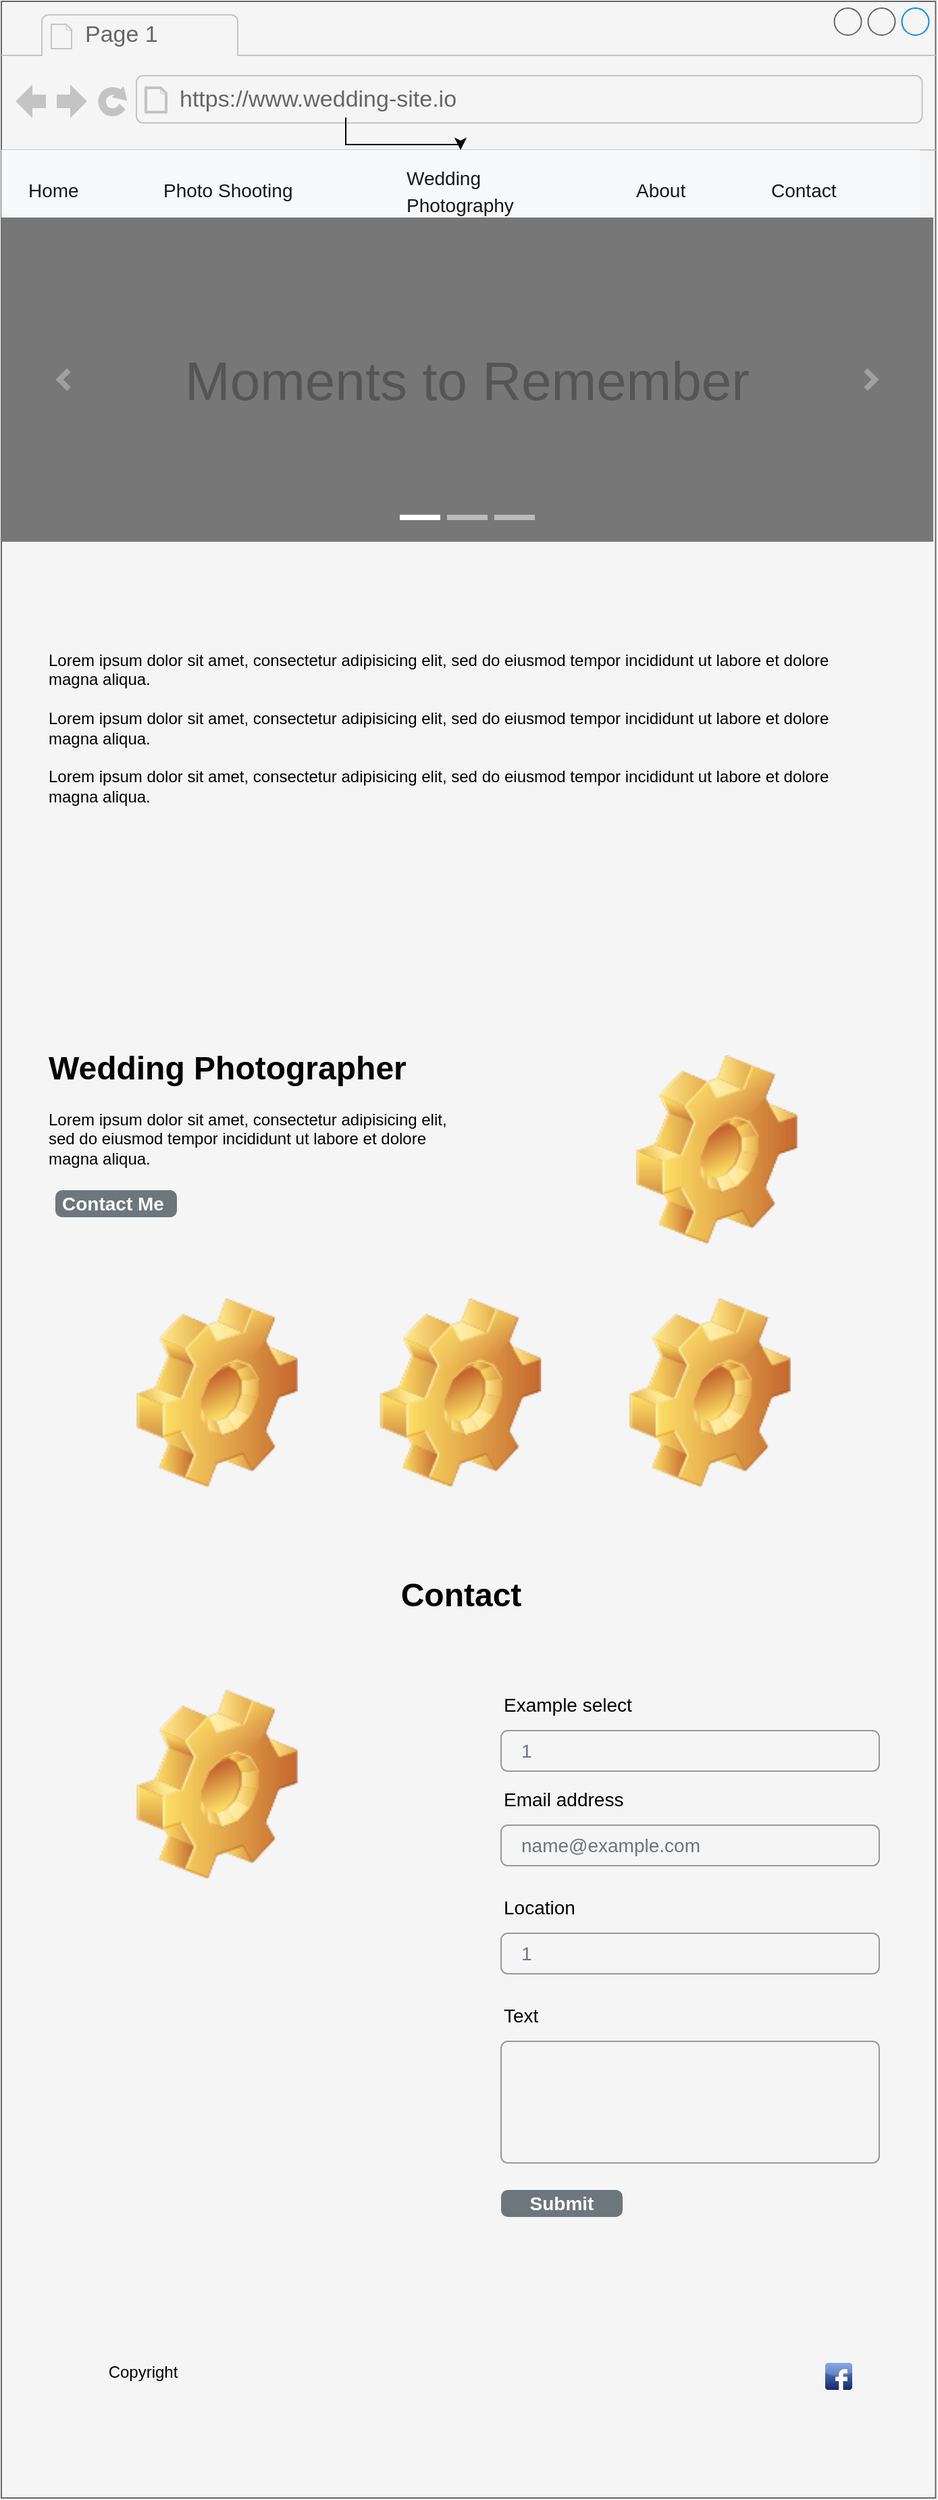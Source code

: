 <mxfile version="21.6.5" type="device">
  <diagram name="Page-1" id="x0cdPSlds7FfaECbZTO7">
    <mxGraphModel dx="1688" dy="2799" grid="1" gridSize="10" guides="1" tooltips="1" connect="1" arrows="1" fold="1" page="1" pageScale="1" pageWidth="850" pageHeight="1100" math="0" shadow="0">
      <root>
        <mxCell id="0" />
        <mxCell id="1" parent="0" />
        <mxCell id="kEZ27IXDPpFlflSbEMM7-1" value="" style="strokeWidth=1;shadow=0;dashed=0;align=center;html=1;shape=mxgraph.mockup.containers.browserWindow;rSize=0;strokeColor2=#008cff;strokeColor3=#c4c4c4;mainText=,;recursiveResize=0;fillColor=#f5f5f5;strokeColor=#666666;fontColor=#333333;" parent="1" vertex="1">
          <mxGeometry x="-500" y="-2180" width="691.75" height="1848" as="geometry" />
        </mxCell>
        <mxCell id="kEZ27IXDPpFlflSbEMM7-2" value="Page 1" style="strokeWidth=1;shadow=0;dashed=0;align=center;html=1;shape=mxgraph.mockup.containers.anchor;fontSize=17;fontColor=#666666;align=left;whiteSpace=wrap;" parent="kEZ27IXDPpFlflSbEMM7-1" vertex="1">
          <mxGeometry x="60" y="12" width="110" height="26" as="geometry" />
        </mxCell>
        <mxCell id="h9q51YocUdMzCIQfMOK--1" value="" style="edgeStyle=orthogonalEdgeStyle;rounded=0;orthogonalLoop=1;jettySize=auto;html=1;" edge="1" parent="kEZ27IXDPpFlflSbEMM7-1" source="kEZ27IXDPpFlflSbEMM7-3" target="kEZ27IXDPpFlflSbEMM7-4">
          <mxGeometry relative="1" as="geometry" />
        </mxCell>
        <mxCell id="kEZ27IXDPpFlflSbEMM7-3" value="https://www.wedding-site.io" style="strokeWidth=1;shadow=0;dashed=0;align=center;html=1;shape=mxgraph.mockup.containers.anchor;rSize=0;fontSize=17;fontColor=#666666;align=left;" parent="kEZ27IXDPpFlflSbEMM7-1" vertex="1">
          <mxGeometry x="130" y="60" width="250" height="26" as="geometry" />
        </mxCell>
        <mxCell id="kEZ27IXDPpFlflSbEMM7-4" value="" style="html=1;shadow=0;dashed=0;fillColor=#F8F9FA;strokeColor=none;fontSize=16;fontColor=#7C7C7D;align=right;spacing=15;" parent="kEZ27IXDPpFlflSbEMM7-1" vertex="1">
          <mxGeometry y="110" width="680" height="60" as="geometry" />
        </mxCell>
        <mxCell id="kEZ27IXDPpFlflSbEMM7-5" value="&lt;font style=&quot;font-size: 14px;&quot;&gt;Wedding Photography&lt;/font&gt;" style="strokeColor=none;html=1;whiteSpace=wrap;fillColor=none;fontColor=#181819;align=left;fontSize=16;spacing=10;" parent="kEZ27IXDPpFlflSbEMM7-4" vertex="1">
          <mxGeometry width="130" height="40" relative="1" as="geometry">
            <mxPoint x="290" y="10" as="offset" />
          </mxGeometry>
        </mxCell>
        <mxCell id="kEZ27IXDPpFlflSbEMM7-6" value="Home" style="strokeColor=none;html=1;whiteSpace=wrap;fillColor=none;fontColor=#181819;align=left;fontSize=14;spacing=10;" parent="kEZ27IXDPpFlflSbEMM7-4" vertex="1">
          <mxGeometry width="60" height="40" relative="1" as="geometry">
            <mxPoint x="10" y="10" as="offset" />
          </mxGeometry>
        </mxCell>
        <mxCell id="kEZ27IXDPpFlflSbEMM7-17" value="Photo Shooting" style="strokeColor=none;html=1;whiteSpace=wrap;fillColor=none;fontColor=#181819;align=left;fontSize=14;spacing=10;" parent="kEZ27IXDPpFlflSbEMM7-4" vertex="1">
          <mxGeometry width="120" height="40" relative="1" as="geometry">
            <mxPoint x="110" y="10" as="offset" />
          </mxGeometry>
        </mxCell>
        <mxCell id="kEZ27IXDPpFlflSbEMM7-63" value="About" style="strokeColor=none;html=1;whiteSpace=wrap;fillColor=none;fontColor=#181819;align=left;fontSize=14;spacing=10;" parent="kEZ27IXDPpFlflSbEMM7-4" vertex="1">
          <mxGeometry width="60" height="50" relative="1" as="geometry">
            <mxPoint x="460" y="5" as="offset" />
          </mxGeometry>
        </mxCell>
        <mxCell id="kEZ27IXDPpFlflSbEMM7-64" value="Contact" style="strokeColor=none;html=1;whiteSpace=wrap;fillColor=none;fontColor=#181819;align=left;fontSize=14;spacing=10;" parent="kEZ27IXDPpFlflSbEMM7-4" vertex="1">
          <mxGeometry width="60" height="40" relative="1" as="geometry">
            <mxPoint x="560" y="10" as="offset" />
          </mxGeometry>
        </mxCell>
        <mxCell id="kEZ27IXDPpFlflSbEMM7-71" value="&lt;h1&gt;&lt;br&gt;&lt;/h1&gt;Lorem ipsum dolor sit amet, consectetur adipisicing elit, sed do eiusmod tempor incididunt ut labore et dolore magna aliqua.&lt;br&gt;&lt;br&gt;Lorem ipsum dolor sit amet, consectetur adipisicing elit, sed do eiusmod tempor incididunt ut labore et dolore magna aliqua.&lt;br&gt;&lt;br&gt;Lorem ipsum dolor sit amet, consectetur adipisicing elit, sed do eiusmod tempor incididunt ut labore et dolore magna aliqua." style="text;html=1;strokeColor=none;fillColor=none;spacing=5;spacingTop=-20;whiteSpace=wrap;overflow=hidden;rounded=0;" parent="kEZ27IXDPpFlflSbEMM7-1" vertex="1">
          <mxGeometry x="30" y="430" width="620" height="210" as="geometry" />
        </mxCell>
        <mxCell id="kEZ27IXDPpFlflSbEMM7-72" value="" style="shape=image;html=1;verticalAlign=top;verticalLabelPosition=bottom;labelBackgroundColor=#ffffff;imageAspect=0;aspect=fixed;image=https://cdn0.iconfinder.com/data/icons/PRACTIKA/128/testimonial.png" parent="kEZ27IXDPpFlflSbEMM7-1" vertex="1">
          <mxGeometry x="276" y="630" width="128" height="128" as="geometry" />
        </mxCell>
        <mxCell id="kEZ27IXDPpFlflSbEMM7-65" value="Moments to Remember" style="html=1;shadow=0;dashed=0;strokeColor=none;strokeWidth=1;fillColor=#777777;fontColor=#555555;whiteSpace=wrap;align=center;verticalAlign=middle;fontStyle=0;fontSize=40;" parent="kEZ27IXDPpFlflSbEMM7-1" vertex="1">
          <mxGeometry y="160" width="690" height="240" as="geometry" />
        </mxCell>
        <mxCell id="kEZ27IXDPpFlflSbEMM7-66" value="" style="html=1;verticalLabelPosition=bottom;labelBackgroundColor=#ffffff;verticalAlign=top;shadow=0;dashed=0;strokeWidth=4;shape=mxgraph.ios7.misc.more;strokeColor=#a0a0a0;" parent="kEZ27IXDPpFlflSbEMM7-65" vertex="1">
          <mxGeometry x="1" y="0.5" width="7" height="14" relative="1" as="geometry">
            <mxPoint x="-50" y="-7" as="offset" />
          </mxGeometry>
        </mxCell>
        <mxCell id="kEZ27IXDPpFlflSbEMM7-67" value="" style="flipH=1;html=1;verticalLabelPosition=bottom;labelBackgroundColor=#ffffff;verticalAlign=top;shadow=0;dashed=0;strokeWidth=4;shape=mxgraph.ios7.misc.more;strokeColor=#a0a0a0;" parent="kEZ27IXDPpFlflSbEMM7-65" vertex="1">
          <mxGeometry y="0.5" width="7" height="14" relative="1" as="geometry">
            <mxPoint x="43" y="-7" as="offset" />
          </mxGeometry>
        </mxCell>
        <mxCell id="kEZ27IXDPpFlflSbEMM7-68" value="" style="html=1;shadow=0;strokeColor=none;fillColor=#ffffff;" parent="kEZ27IXDPpFlflSbEMM7-65" vertex="1">
          <mxGeometry x="0.5" y="1" width="30" height="4" relative="1" as="geometry">
            <mxPoint x="-50" y="-20" as="offset" />
          </mxGeometry>
        </mxCell>
        <mxCell id="kEZ27IXDPpFlflSbEMM7-69" value="" style="html=1;shadow=0;strokeColor=none;fillColor=#BBBBBB;" parent="kEZ27IXDPpFlflSbEMM7-65" vertex="1">
          <mxGeometry x="0.5" y="1" width="30" height="4" relative="1" as="geometry">
            <mxPoint x="-15" y="-20" as="offset" />
          </mxGeometry>
        </mxCell>
        <mxCell id="kEZ27IXDPpFlflSbEMM7-70" value="" style="html=1;shadow=0;strokeColor=none;fillColor=#BBBBBB;" parent="kEZ27IXDPpFlflSbEMM7-65" vertex="1">
          <mxGeometry x="0.5" y="1" width="30" height="4" relative="1" as="geometry">
            <mxPoint x="20" y="-20" as="offset" />
          </mxGeometry>
        </mxCell>
        <mxCell id="kEZ27IXDPpFlflSbEMM7-73" value="&lt;h1&gt;Wedding Photographer&lt;/h1&gt;&lt;p&gt;Lorem ipsum dolor sit amet, consectetur adipisicing elit, sed do eiusmod tempor incididunt ut labore et dolore magna aliqua.&lt;/p&gt;" style="text;html=1;strokeColor=none;fillColor=none;spacing=5;spacingTop=-20;whiteSpace=wrap;overflow=hidden;rounded=0;" parent="kEZ27IXDPpFlflSbEMM7-1" vertex="1">
          <mxGeometry x="30" y="770" width="320" height="120" as="geometry" />
        </mxCell>
        <mxCell id="kEZ27IXDPpFlflSbEMM7-74" value="Contact Me" style="html=1;shadow=0;dashed=0;shape=mxgraph.bootstrap.rrect;rSize=5;strokeColor=none;strokeWidth=1;fillColor=#6C767D;fontColor=#FFFFFF;whiteSpace=wrap;align=left;verticalAlign=middle;spacingLeft=0;fontStyle=1;fontSize=14;spacing=5;" parent="kEZ27IXDPpFlflSbEMM7-1" vertex="1">
          <mxGeometry x="40" y="880" width="90" height="20" as="geometry" />
        </mxCell>
        <mxCell id="kEZ27IXDPpFlflSbEMM7-76" value="" style="shape=image;html=1;verticalLabelPosition=bottom;verticalAlign=top;imageAspect=1;aspect=fixed;image=img/clipart/Gear_128x128.png" parent="kEZ27IXDPpFlflSbEMM7-1" vertex="1">
          <mxGeometry x="280.33" y="960" width="119.35" height="140" as="geometry" />
        </mxCell>
        <mxCell id="kEZ27IXDPpFlflSbEMM7-98" value="" style="shape=image;html=1;verticalLabelPosition=bottom;verticalAlign=top;imageAspect=1;aspect=fixed;image=img/clipart/Gear_128x128.png" parent="kEZ27IXDPpFlflSbEMM7-1" vertex="1">
          <mxGeometry x="100" y="960" width="119.35" height="140" as="geometry" />
        </mxCell>
        <mxCell id="kEZ27IXDPpFlflSbEMM7-75" value="" style="shape=image;html=1;verticalLabelPosition=bottom;verticalAlign=top;imageAspect=1;aspect=fixed;image=img/clipart/Gear_128x128.png" parent="kEZ27IXDPpFlflSbEMM7-1" vertex="1">
          <mxGeometry x="470" y="780" width="119.35" height="140" as="geometry" />
        </mxCell>
        <mxCell id="kEZ27IXDPpFlflSbEMM7-121" value="" style="shape=image;html=1;verticalLabelPosition=bottom;verticalAlign=top;imageAspect=1;aspect=fixed;image=img/clipart/Gear_128x128.png" parent="kEZ27IXDPpFlflSbEMM7-1" vertex="1">
          <mxGeometry x="465" y="960" width="119.35" height="140" as="geometry" />
        </mxCell>
        <mxCell id="kEZ27IXDPpFlflSbEMM7-122" value="Contact&lt;br&gt;" style="text;strokeColor=none;fillColor=none;html=1;fontSize=24;fontStyle=1;verticalAlign=middle;align=center;" parent="kEZ27IXDPpFlflSbEMM7-1" vertex="1">
          <mxGeometry x="290" y="1160" width="100" height="40" as="geometry" />
        </mxCell>
        <mxCell id="kEZ27IXDPpFlflSbEMM7-123" value="" style="shape=image;html=1;verticalLabelPosition=bottom;verticalAlign=top;imageAspect=1;aspect=fixed;image=img/clipart/Gear_128x128.png" parent="kEZ27IXDPpFlflSbEMM7-1" vertex="1">
          <mxGeometry x="100" y="1250" width="119.35" height="140" as="geometry" />
        </mxCell>
        <mxCell id="kEZ27IXDPpFlflSbEMM7-345" value="Submit" style="html=1;shadow=0;dashed=0;shape=mxgraph.bootstrap.rrect;rSize=5;strokeColor=none;strokeWidth=1;fillColor=#6C767D;fontColor=#FFFFFF;whiteSpace=wrap;align=center;verticalAlign=middle;spacingLeft=0;fontStyle=1;fontSize=14;spacing=5;" parent="kEZ27IXDPpFlflSbEMM7-1" vertex="1">
          <mxGeometry x="370" y="1620" width="90" height="20" as="geometry" />
        </mxCell>
        <mxCell id="kEZ27IXDPpFlflSbEMM7-346" value="Copyright" style="text;html=1;strokeColor=none;fillColor=none;align=center;verticalAlign=middle;whiteSpace=wrap;rounded=0;" parent="kEZ27IXDPpFlflSbEMM7-1" vertex="1">
          <mxGeometry x="75" y="1740" width="60" height="30" as="geometry" />
        </mxCell>
        <mxCell id="kEZ27IXDPpFlflSbEMM7-347" value="" style="shape=image;html=1;verticalAlign=top;verticalLabelPosition=bottom;labelBackgroundColor=#ffffff;imageAspect=0;aspect=fixed;image=https://cdn4.iconfinder.com/data/icons/social-media-2146/512/25_social-128.png" parent="kEZ27IXDPpFlflSbEMM7-1" vertex="1">
          <mxGeometry x="530" y="1750" width="20" height="20" as="geometry" />
        </mxCell>
        <mxCell id="kEZ27IXDPpFlflSbEMM7-348" value="" style="shape=image;html=1;verticalAlign=top;verticalLabelPosition=bottom;labelBackgroundColor=#ffffff;imageAspect=0;aspect=fixed;image=https://cdn0.iconfinder.com/data/icons/global-top-brands/533/pinterest-128.png" parent="kEZ27IXDPpFlflSbEMM7-1" vertex="1">
          <mxGeometry x="571.35" y="1750" width="18" height="18" as="geometry" />
        </mxCell>
        <mxCell id="kEZ27IXDPpFlflSbEMM7-350" value="" style="dashed=0;outlineConnect=0;html=1;align=center;labelPosition=center;verticalLabelPosition=bottom;verticalAlign=top;shape=mxgraph.webicons.facebook;fillColor=#6294E4;gradientColor=#1A2665" parent="kEZ27IXDPpFlflSbEMM7-1" vertex="1">
          <mxGeometry x="610" y="1748" width="20" height="20" as="geometry" />
        </mxCell>
        <mxCell id="kEZ27IXDPpFlflSbEMM7-259" value="Email address" style="fillColor=none;strokeColor=none;align=left;fontSize=14;" parent="1" vertex="1">
          <mxGeometry x="-130" y="-870" width="280" height="40" as="geometry" />
        </mxCell>
        <mxCell id="kEZ27IXDPpFlflSbEMM7-260" value="name@example.com" style="html=1;shadow=0;dashed=0;shape=mxgraph.bootstrap.rrect;rSize=5;fillColor=none;strokeColor=#999999;align=left;spacing=15;fontSize=14;fontColor=#6C767D;" parent="1" vertex="1">
          <mxGeometry width="280" height="30" relative="1" as="geometry">
            <mxPoint x="-130" y="-830" as="offset" />
          </mxGeometry>
        </mxCell>
        <mxCell id="kEZ27IXDPpFlflSbEMM7-261" value="Location" style="fillColor=none;strokeColor=none;align=left;fontSize=14;" parent="1" vertex="1">
          <mxGeometry width="280" height="40" relative="1" as="geometry">
            <mxPoint x="-130" y="-790" as="offset" />
          </mxGeometry>
        </mxCell>
        <mxCell id="kEZ27IXDPpFlflSbEMM7-262" value="1" style="html=1;shadow=0;dashed=0;shape=mxgraph.bootstrap.rrect;rSize=5;fillColor=none;strokeColor=#999999;align=left;spacing=15;fontSize=14;fontColor=#6C767D;" parent="1" vertex="1">
          <mxGeometry width="280" height="30" relative="1" as="geometry">
            <mxPoint x="-130" y="-750" as="offset" />
          </mxGeometry>
        </mxCell>
        <mxCell id="kEZ27IXDPpFlflSbEMM7-273" value="Text" style="fillColor=none;strokeColor=none;align=left;fontSize=14;" parent="1" vertex="1">
          <mxGeometry width="280" height="40" relative="1" as="geometry">
            <mxPoint x="-130" y="-710" as="offset" />
          </mxGeometry>
        </mxCell>
        <mxCell id="kEZ27IXDPpFlflSbEMM7-274" value="" style="html=1;shadow=0;dashed=0;shape=mxgraph.bootstrap.rrect;rSize=5;fillColor=none;strokeColor=#999999;align=left;spacing=15;fontSize=14;fontColor=#6C767D;" parent="1" vertex="1">
          <mxGeometry width="280" height="90" relative="1" as="geometry">
            <mxPoint x="-130" y="-670" as="offset" />
          </mxGeometry>
        </mxCell>
        <mxCell id="kEZ27IXDPpFlflSbEMM7-275" value="1" style="html=1;shadow=0;dashed=0;shape=mxgraph.bootstrap.rrect;rSize=5;fillColor=none;strokeColor=#999999;align=left;spacing=15;fontSize=14;fontColor=#6C767D;" parent="1" vertex="1">
          <mxGeometry width="280" height="30" relative="1" as="geometry">
            <mxPoint x="-130" y="-900" as="offset" />
          </mxGeometry>
        </mxCell>
        <mxCell id="kEZ27IXDPpFlflSbEMM7-276" value="Example select" style="fillColor=none;strokeColor=none;align=left;fontSize=14;" parent="1" vertex="1">
          <mxGeometry width="280" height="40" relative="1" as="geometry">
            <mxPoint x="-130" y="-940" as="offset" />
          </mxGeometry>
        </mxCell>
      </root>
    </mxGraphModel>
  </diagram>
</mxfile>

